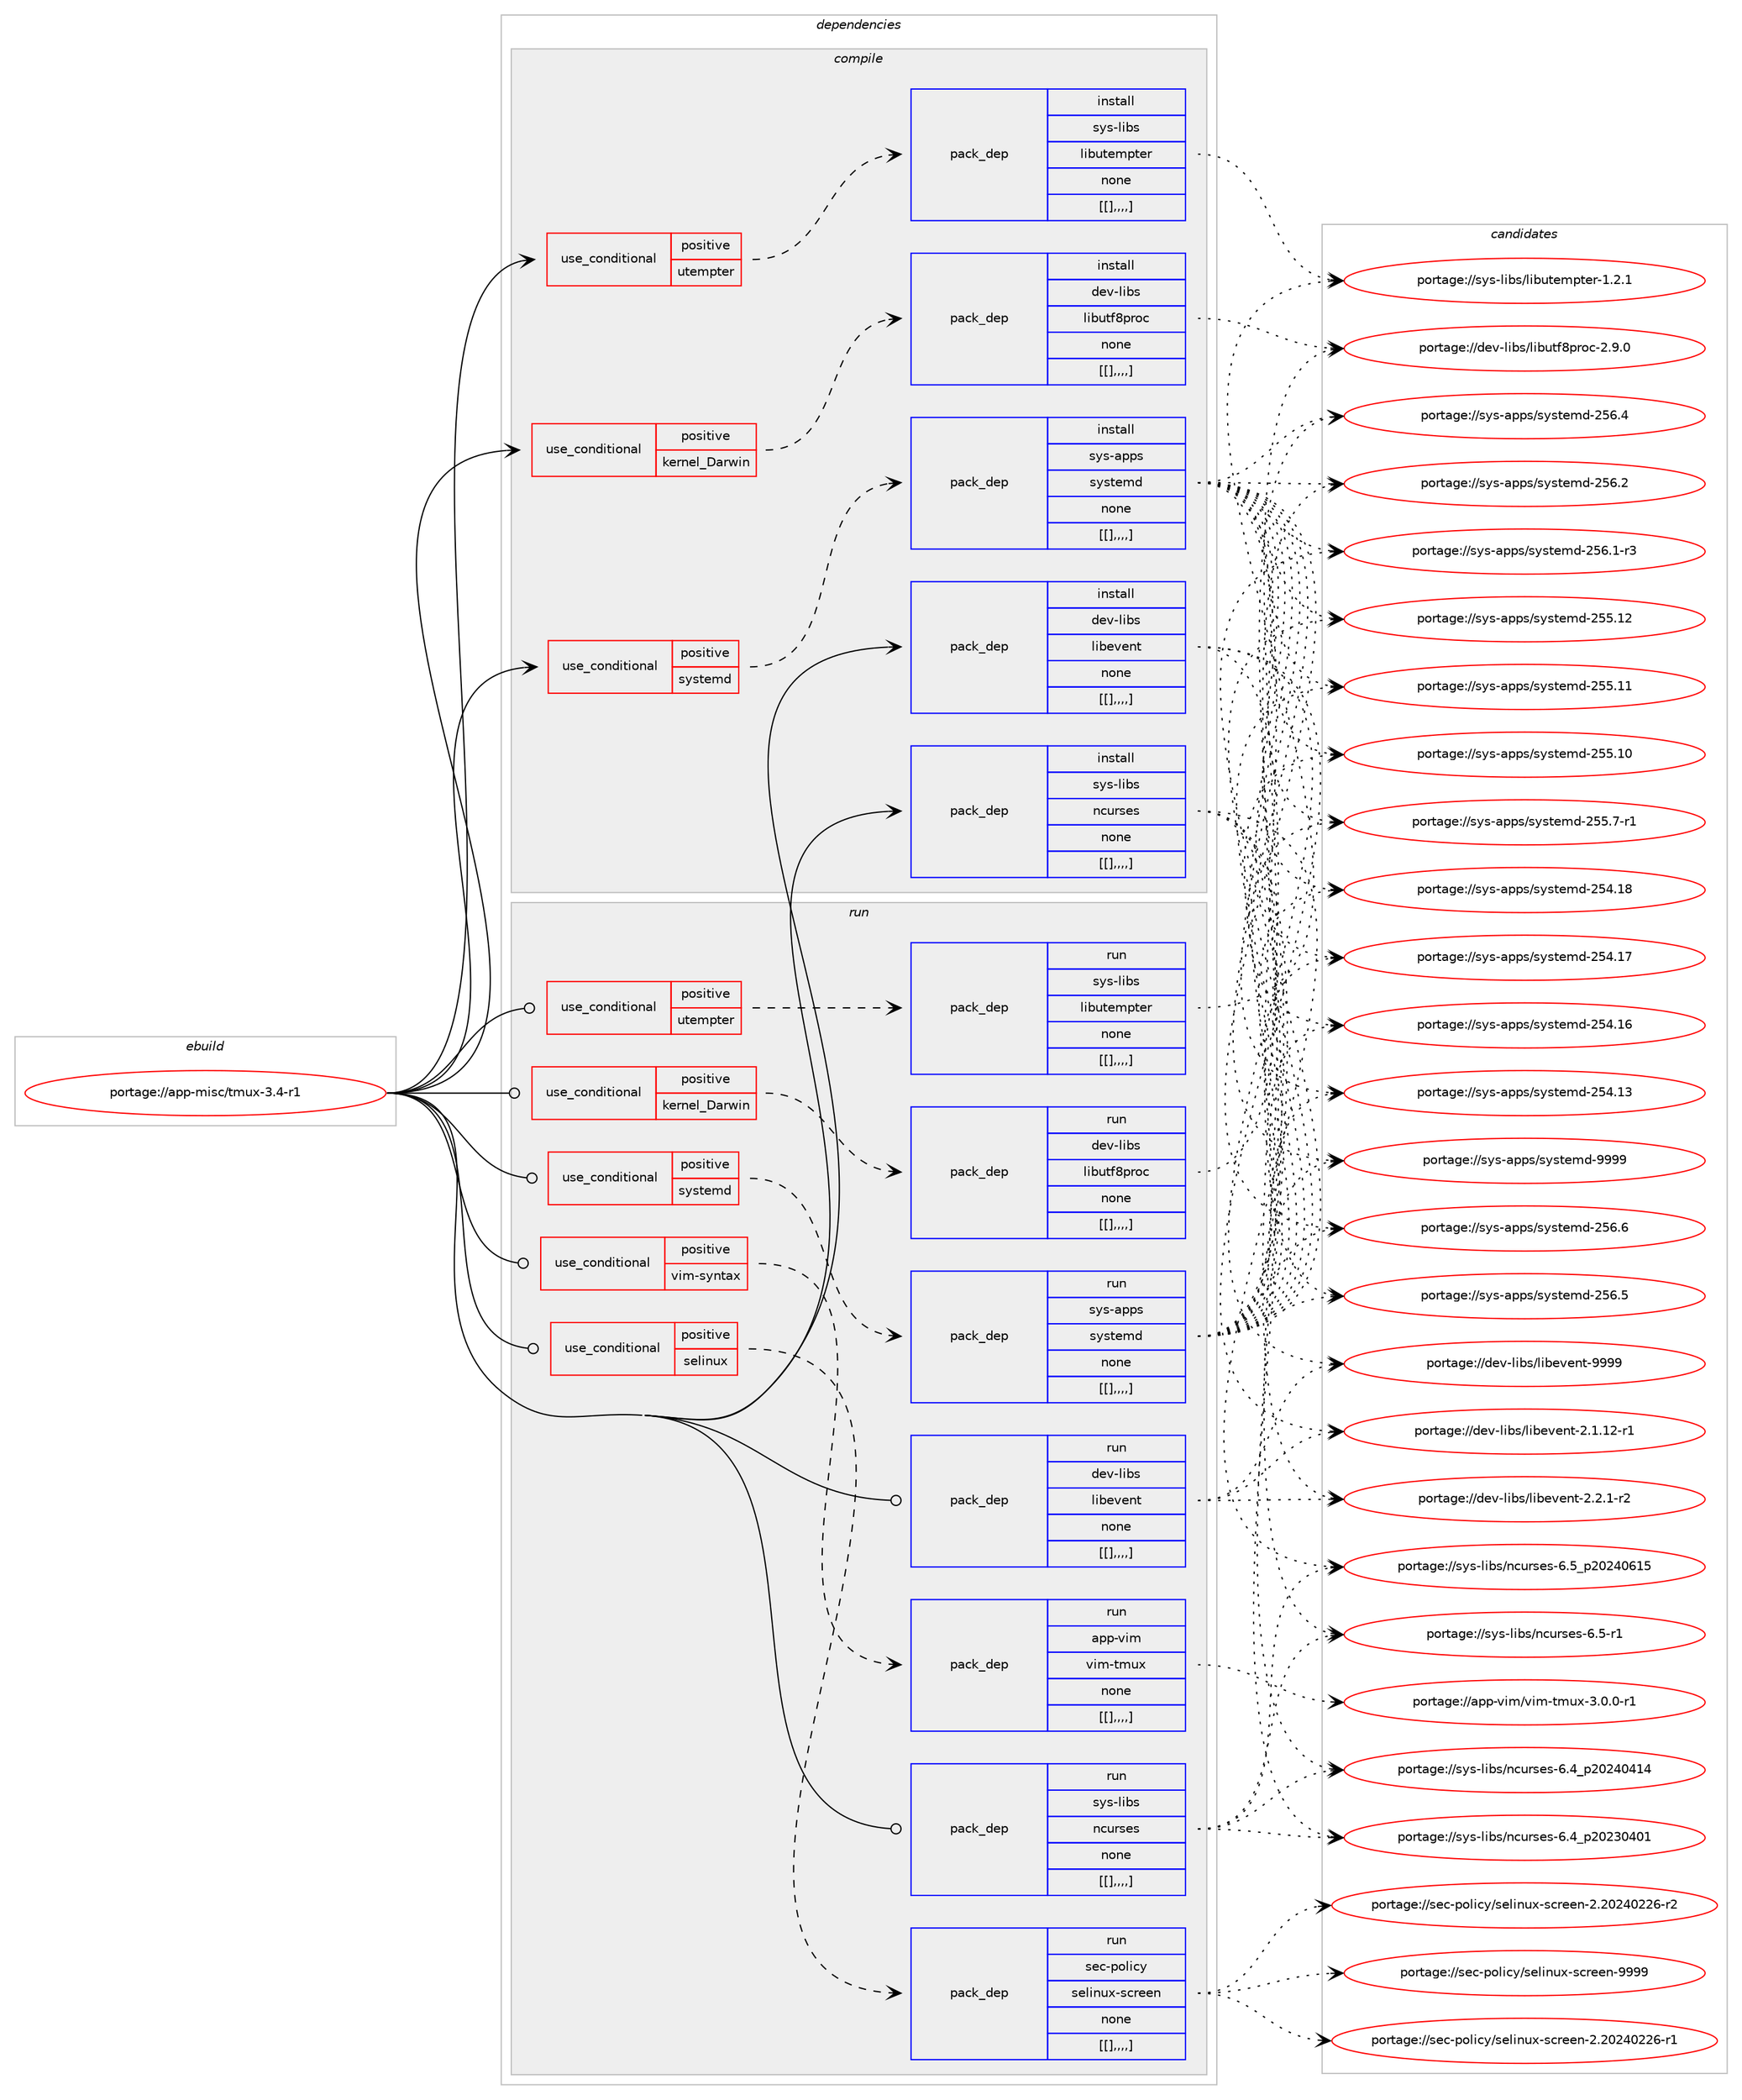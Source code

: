digraph prolog {

# *************
# Graph options
# *************

newrank=true;
concentrate=true;
compound=true;
graph [rankdir=LR,fontname=Helvetica,fontsize=10,ranksep=1.5];#, ranksep=2.5, nodesep=0.2];
edge  [arrowhead=vee];
node  [fontname=Helvetica,fontsize=10];

# **********
# The ebuild
# **********

subgraph cluster_leftcol {
color=gray;
label=<<i>ebuild</i>>;
id [label="portage://app-misc/tmux-3.4-r1", color=red, width=4, href="../app-misc/tmux-3.4-r1.svg"];
}

# ****************
# The dependencies
# ****************

subgraph cluster_midcol {
color=gray;
label=<<i>dependencies</i>>;
subgraph cluster_compile {
fillcolor="#eeeeee";
style=filled;
label=<<i>compile</i>>;
subgraph cond13133 {
dependency44877 [label=<<TABLE BORDER="0" CELLBORDER="1" CELLSPACING="0" CELLPADDING="4"><TR><TD ROWSPAN="3" CELLPADDING="10">use_conditional</TD></TR><TR><TD>positive</TD></TR><TR><TD>kernel_Darwin</TD></TR></TABLE>>, shape=none, color=red];
subgraph pack31344 {
dependency44878 [label=<<TABLE BORDER="0" CELLBORDER="1" CELLSPACING="0" CELLPADDING="4" WIDTH="220"><TR><TD ROWSPAN="6" CELLPADDING="30">pack_dep</TD></TR><TR><TD WIDTH="110">install</TD></TR><TR><TD>dev-libs</TD></TR><TR><TD>libutf8proc</TD></TR><TR><TD>none</TD></TR><TR><TD>[[],,,,]</TD></TR></TABLE>>, shape=none, color=blue];
}
dependency44877:e -> dependency44878:w [weight=20,style="dashed",arrowhead="vee"];
}
id:e -> dependency44877:w [weight=20,style="solid",arrowhead="vee"];
subgraph cond13134 {
dependency44879 [label=<<TABLE BORDER="0" CELLBORDER="1" CELLSPACING="0" CELLPADDING="4"><TR><TD ROWSPAN="3" CELLPADDING="10">use_conditional</TD></TR><TR><TD>positive</TD></TR><TR><TD>systemd</TD></TR></TABLE>>, shape=none, color=red];
subgraph pack31345 {
dependency44880 [label=<<TABLE BORDER="0" CELLBORDER="1" CELLSPACING="0" CELLPADDING="4" WIDTH="220"><TR><TD ROWSPAN="6" CELLPADDING="30">pack_dep</TD></TR><TR><TD WIDTH="110">install</TD></TR><TR><TD>sys-apps</TD></TR><TR><TD>systemd</TD></TR><TR><TD>none</TD></TR><TR><TD>[[],,,,]</TD></TR></TABLE>>, shape=none, color=blue];
}
dependency44879:e -> dependency44880:w [weight=20,style="dashed",arrowhead="vee"];
}
id:e -> dependency44879:w [weight=20,style="solid",arrowhead="vee"];
subgraph cond13135 {
dependency44881 [label=<<TABLE BORDER="0" CELLBORDER="1" CELLSPACING="0" CELLPADDING="4"><TR><TD ROWSPAN="3" CELLPADDING="10">use_conditional</TD></TR><TR><TD>positive</TD></TR><TR><TD>utempter</TD></TR></TABLE>>, shape=none, color=red];
subgraph pack31346 {
dependency44882 [label=<<TABLE BORDER="0" CELLBORDER="1" CELLSPACING="0" CELLPADDING="4" WIDTH="220"><TR><TD ROWSPAN="6" CELLPADDING="30">pack_dep</TD></TR><TR><TD WIDTH="110">install</TD></TR><TR><TD>sys-libs</TD></TR><TR><TD>libutempter</TD></TR><TR><TD>none</TD></TR><TR><TD>[[],,,,]</TD></TR></TABLE>>, shape=none, color=blue];
}
dependency44881:e -> dependency44882:w [weight=20,style="dashed",arrowhead="vee"];
}
id:e -> dependency44881:w [weight=20,style="solid",arrowhead="vee"];
subgraph pack31347 {
dependency44883 [label=<<TABLE BORDER="0" CELLBORDER="1" CELLSPACING="0" CELLPADDING="4" WIDTH="220"><TR><TD ROWSPAN="6" CELLPADDING="30">pack_dep</TD></TR><TR><TD WIDTH="110">install</TD></TR><TR><TD>dev-libs</TD></TR><TR><TD>libevent</TD></TR><TR><TD>none</TD></TR><TR><TD>[[],,,,]</TD></TR></TABLE>>, shape=none, color=blue];
}
id:e -> dependency44883:w [weight=20,style="solid",arrowhead="vee"];
subgraph pack31348 {
dependency44884 [label=<<TABLE BORDER="0" CELLBORDER="1" CELLSPACING="0" CELLPADDING="4" WIDTH="220"><TR><TD ROWSPAN="6" CELLPADDING="30">pack_dep</TD></TR><TR><TD WIDTH="110">install</TD></TR><TR><TD>sys-libs</TD></TR><TR><TD>ncurses</TD></TR><TR><TD>none</TD></TR><TR><TD>[[],,,,]</TD></TR></TABLE>>, shape=none, color=blue];
}
id:e -> dependency44884:w [weight=20,style="solid",arrowhead="vee"];
}
subgraph cluster_compileandrun {
fillcolor="#eeeeee";
style=filled;
label=<<i>compile and run</i>>;
}
subgraph cluster_run {
fillcolor="#eeeeee";
style=filled;
label=<<i>run</i>>;
subgraph cond13136 {
dependency44885 [label=<<TABLE BORDER="0" CELLBORDER="1" CELLSPACING="0" CELLPADDING="4"><TR><TD ROWSPAN="3" CELLPADDING="10">use_conditional</TD></TR><TR><TD>positive</TD></TR><TR><TD>kernel_Darwin</TD></TR></TABLE>>, shape=none, color=red];
subgraph pack31349 {
dependency44886 [label=<<TABLE BORDER="0" CELLBORDER="1" CELLSPACING="0" CELLPADDING="4" WIDTH="220"><TR><TD ROWSPAN="6" CELLPADDING="30">pack_dep</TD></TR><TR><TD WIDTH="110">run</TD></TR><TR><TD>dev-libs</TD></TR><TR><TD>libutf8proc</TD></TR><TR><TD>none</TD></TR><TR><TD>[[],,,,]</TD></TR></TABLE>>, shape=none, color=blue];
}
dependency44885:e -> dependency44886:w [weight=20,style="dashed",arrowhead="vee"];
}
id:e -> dependency44885:w [weight=20,style="solid",arrowhead="odot"];
subgraph cond13137 {
dependency44887 [label=<<TABLE BORDER="0" CELLBORDER="1" CELLSPACING="0" CELLPADDING="4"><TR><TD ROWSPAN="3" CELLPADDING="10">use_conditional</TD></TR><TR><TD>positive</TD></TR><TR><TD>selinux</TD></TR></TABLE>>, shape=none, color=red];
subgraph pack31350 {
dependency44888 [label=<<TABLE BORDER="0" CELLBORDER="1" CELLSPACING="0" CELLPADDING="4" WIDTH="220"><TR><TD ROWSPAN="6" CELLPADDING="30">pack_dep</TD></TR><TR><TD WIDTH="110">run</TD></TR><TR><TD>sec-policy</TD></TR><TR><TD>selinux-screen</TD></TR><TR><TD>none</TD></TR><TR><TD>[[],,,,]</TD></TR></TABLE>>, shape=none, color=blue];
}
dependency44887:e -> dependency44888:w [weight=20,style="dashed",arrowhead="vee"];
}
id:e -> dependency44887:w [weight=20,style="solid",arrowhead="odot"];
subgraph cond13138 {
dependency44889 [label=<<TABLE BORDER="0" CELLBORDER="1" CELLSPACING="0" CELLPADDING="4"><TR><TD ROWSPAN="3" CELLPADDING="10">use_conditional</TD></TR><TR><TD>positive</TD></TR><TR><TD>systemd</TD></TR></TABLE>>, shape=none, color=red];
subgraph pack31351 {
dependency44890 [label=<<TABLE BORDER="0" CELLBORDER="1" CELLSPACING="0" CELLPADDING="4" WIDTH="220"><TR><TD ROWSPAN="6" CELLPADDING="30">pack_dep</TD></TR><TR><TD WIDTH="110">run</TD></TR><TR><TD>sys-apps</TD></TR><TR><TD>systemd</TD></TR><TR><TD>none</TD></TR><TR><TD>[[],,,,]</TD></TR></TABLE>>, shape=none, color=blue];
}
dependency44889:e -> dependency44890:w [weight=20,style="dashed",arrowhead="vee"];
}
id:e -> dependency44889:w [weight=20,style="solid",arrowhead="odot"];
subgraph cond13139 {
dependency44891 [label=<<TABLE BORDER="0" CELLBORDER="1" CELLSPACING="0" CELLPADDING="4"><TR><TD ROWSPAN="3" CELLPADDING="10">use_conditional</TD></TR><TR><TD>positive</TD></TR><TR><TD>utempter</TD></TR></TABLE>>, shape=none, color=red];
subgraph pack31352 {
dependency44892 [label=<<TABLE BORDER="0" CELLBORDER="1" CELLSPACING="0" CELLPADDING="4" WIDTH="220"><TR><TD ROWSPAN="6" CELLPADDING="30">pack_dep</TD></TR><TR><TD WIDTH="110">run</TD></TR><TR><TD>sys-libs</TD></TR><TR><TD>libutempter</TD></TR><TR><TD>none</TD></TR><TR><TD>[[],,,,]</TD></TR></TABLE>>, shape=none, color=blue];
}
dependency44891:e -> dependency44892:w [weight=20,style="dashed",arrowhead="vee"];
}
id:e -> dependency44891:w [weight=20,style="solid",arrowhead="odot"];
subgraph cond13140 {
dependency44893 [label=<<TABLE BORDER="0" CELLBORDER="1" CELLSPACING="0" CELLPADDING="4"><TR><TD ROWSPAN="3" CELLPADDING="10">use_conditional</TD></TR><TR><TD>positive</TD></TR><TR><TD>vim-syntax</TD></TR></TABLE>>, shape=none, color=red];
subgraph pack31353 {
dependency44894 [label=<<TABLE BORDER="0" CELLBORDER="1" CELLSPACING="0" CELLPADDING="4" WIDTH="220"><TR><TD ROWSPAN="6" CELLPADDING="30">pack_dep</TD></TR><TR><TD WIDTH="110">run</TD></TR><TR><TD>app-vim</TD></TR><TR><TD>vim-tmux</TD></TR><TR><TD>none</TD></TR><TR><TD>[[],,,,]</TD></TR></TABLE>>, shape=none, color=blue];
}
dependency44893:e -> dependency44894:w [weight=20,style="dashed",arrowhead="vee"];
}
id:e -> dependency44893:w [weight=20,style="solid",arrowhead="odot"];
subgraph pack31354 {
dependency44895 [label=<<TABLE BORDER="0" CELLBORDER="1" CELLSPACING="0" CELLPADDING="4" WIDTH="220"><TR><TD ROWSPAN="6" CELLPADDING="30">pack_dep</TD></TR><TR><TD WIDTH="110">run</TD></TR><TR><TD>dev-libs</TD></TR><TR><TD>libevent</TD></TR><TR><TD>none</TD></TR><TR><TD>[[],,,,]</TD></TR></TABLE>>, shape=none, color=blue];
}
id:e -> dependency44895:w [weight=20,style="solid",arrowhead="odot"];
subgraph pack31355 {
dependency44896 [label=<<TABLE BORDER="0" CELLBORDER="1" CELLSPACING="0" CELLPADDING="4" WIDTH="220"><TR><TD ROWSPAN="6" CELLPADDING="30">pack_dep</TD></TR><TR><TD WIDTH="110">run</TD></TR><TR><TD>sys-libs</TD></TR><TR><TD>ncurses</TD></TR><TR><TD>none</TD></TR><TR><TD>[[],,,,]</TD></TR></TABLE>>, shape=none, color=blue];
}
id:e -> dependency44896:w [weight=20,style="solid",arrowhead="odot"];
}
}

# **************
# The candidates
# **************

subgraph cluster_choices {
rank=same;
color=gray;
label=<<i>candidates</i>>;

subgraph choice31344 {
color=black;
nodesep=1;
choice100101118451081059811547108105981171161025611211411199455046574648 [label="portage://dev-libs/libutf8proc-2.9.0", color=red, width=4,href="../dev-libs/libutf8proc-2.9.0.svg"];
dependency44878:e -> choice100101118451081059811547108105981171161025611211411199455046574648:w [style=dotted,weight="100"];
}
subgraph choice31345 {
color=black;
nodesep=1;
choice1151211154597112112115471151211151161011091004557575757 [label="portage://sys-apps/systemd-9999", color=red, width=4,href="../sys-apps/systemd-9999.svg"];
choice115121115459711211211547115121115116101109100455053544654 [label="portage://sys-apps/systemd-256.6", color=red, width=4,href="../sys-apps/systemd-256.6.svg"];
choice115121115459711211211547115121115116101109100455053544653 [label="portage://sys-apps/systemd-256.5", color=red, width=4,href="../sys-apps/systemd-256.5.svg"];
choice115121115459711211211547115121115116101109100455053544652 [label="portage://sys-apps/systemd-256.4", color=red, width=4,href="../sys-apps/systemd-256.4.svg"];
choice115121115459711211211547115121115116101109100455053544650 [label="portage://sys-apps/systemd-256.2", color=red, width=4,href="../sys-apps/systemd-256.2.svg"];
choice1151211154597112112115471151211151161011091004550535446494511451 [label="portage://sys-apps/systemd-256.1-r3", color=red, width=4,href="../sys-apps/systemd-256.1-r3.svg"];
choice11512111545971121121154711512111511610110910045505353464950 [label="portage://sys-apps/systemd-255.12", color=red, width=4,href="../sys-apps/systemd-255.12.svg"];
choice11512111545971121121154711512111511610110910045505353464949 [label="portage://sys-apps/systemd-255.11", color=red, width=4,href="../sys-apps/systemd-255.11.svg"];
choice11512111545971121121154711512111511610110910045505353464948 [label="portage://sys-apps/systemd-255.10", color=red, width=4,href="../sys-apps/systemd-255.10.svg"];
choice1151211154597112112115471151211151161011091004550535346554511449 [label="portage://sys-apps/systemd-255.7-r1", color=red, width=4,href="../sys-apps/systemd-255.7-r1.svg"];
choice11512111545971121121154711512111511610110910045505352464956 [label="portage://sys-apps/systemd-254.18", color=red, width=4,href="../sys-apps/systemd-254.18.svg"];
choice11512111545971121121154711512111511610110910045505352464955 [label="portage://sys-apps/systemd-254.17", color=red, width=4,href="../sys-apps/systemd-254.17.svg"];
choice11512111545971121121154711512111511610110910045505352464954 [label="portage://sys-apps/systemd-254.16", color=red, width=4,href="../sys-apps/systemd-254.16.svg"];
choice11512111545971121121154711512111511610110910045505352464951 [label="portage://sys-apps/systemd-254.13", color=red, width=4,href="../sys-apps/systemd-254.13.svg"];
dependency44880:e -> choice1151211154597112112115471151211151161011091004557575757:w [style=dotted,weight="100"];
dependency44880:e -> choice115121115459711211211547115121115116101109100455053544654:w [style=dotted,weight="100"];
dependency44880:e -> choice115121115459711211211547115121115116101109100455053544653:w [style=dotted,weight="100"];
dependency44880:e -> choice115121115459711211211547115121115116101109100455053544652:w [style=dotted,weight="100"];
dependency44880:e -> choice115121115459711211211547115121115116101109100455053544650:w [style=dotted,weight="100"];
dependency44880:e -> choice1151211154597112112115471151211151161011091004550535446494511451:w [style=dotted,weight="100"];
dependency44880:e -> choice11512111545971121121154711512111511610110910045505353464950:w [style=dotted,weight="100"];
dependency44880:e -> choice11512111545971121121154711512111511610110910045505353464949:w [style=dotted,weight="100"];
dependency44880:e -> choice11512111545971121121154711512111511610110910045505353464948:w [style=dotted,weight="100"];
dependency44880:e -> choice1151211154597112112115471151211151161011091004550535346554511449:w [style=dotted,weight="100"];
dependency44880:e -> choice11512111545971121121154711512111511610110910045505352464956:w [style=dotted,weight="100"];
dependency44880:e -> choice11512111545971121121154711512111511610110910045505352464955:w [style=dotted,weight="100"];
dependency44880:e -> choice11512111545971121121154711512111511610110910045505352464954:w [style=dotted,weight="100"];
dependency44880:e -> choice11512111545971121121154711512111511610110910045505352464951:w [style=dotted,weight="100"];
}
subgraph choice31346 {
color=black;
nodesep=1;
choice11512111545108105981154710810598117116101109112116101114454946504649 [label="portage://sys-libs/libutempter-1.2.1", color=red, width=4,href="../sys-libs/libutempter-1.2.1.svg"];
dependency44882:e -> choice11512111545108105981154710810598117116101109112116101114454946504649:w [style=dotted,weight="100"];
}
subgraph choice31347 {
color=black;
nodesep=1;
choice100101118451081059811547108105981011181011101164557575757 [label="portage://dev-libs/libevent-9999", color=red, width=4,href="../dev-libs/libevent-9999.svg"];
choice100101118451081059811547108105981011181011101164550465046494511450 [label="portage://dev-libs/libevent-2.2.1-r2", color=red, width=4,href="../dev-libs/libevent-2.2.1-r2.svg"];
choice10010111845108105981154710810598101118101110116455046494649504511449 [label="portage://dev-libs/libevent-2.1.12-r1", color=red, width=4,href="../dev-libs/libevent-2.1.12-r1.svg"];
dependency44883:e -> choice100101118451081059811547108105981011181011101164557575757:w [style=dotted,weight="100"];
dependency44883:e -> choice100101118451081059811547108105981011181011101164550465046494511450:w [style=dotted,weight="100"];
dependency44883:e -> choice10010111845108105981154710810598101118101110116455046494649504511449:w [style=dotted,weight="100"];
}
subgraph choice31348 {
color=black;
nodesep=1;
choice1151211154510810598115471109911711411510111545544653951125048505248544953 [label="portage://sys-libs/ncurses-6.5_p20240615", color=red, width=4,href="../sys-libs/ncurses-6.5_p20240615.svg"];
choice11512111545108105981154711099117114115101115455446534511449 [label="portage://sys-libs/ncurses-6.5-r1", color=red, width=4,href="../sys-libs/ncurses-6.5-r1.svg"];
choice1151211154510810598115471109911711411510111545544652951125048505248524952 [label="portage://sys-libs/ncurses-6.4_p20240414", color=red, width=4,href="../sys-libs/ncurses-6.4_p20240414.svg"];
choice1151211154510810598115471109911711411510111545544652951125048505148524849 [label="portage://sys-libs/ncurses-6.4_p20230401", color=red, width=4,href="../sys-libs/ncurses-6.4_p20230401.svg"];
dependency44884:e -> choice1151211154510810598115471109911711411510111545544653951125048505248544953:w [style=dotted,weight="100"];
dependency44884:e -> choice11512111545108105981154711099117114115101115455446534511449:w [style=dotted,weight="100"];
dependency44884:e -> choice1151211154510810598115471109911711411510111545544652951125048505248524952:w [style=dotted,weight="100"];
dependency44884:e -> choice1151211154510810598115471109911711411510111545544652951125048505148524849:w [style=dotted,weight="100"];
}
subgraph choice31349 {
color=black;
nodesep=1;
choice100101118451081059811547108105981171161025611211411199455046574648 [label="portage://dev-libs/libutf8proc-2.9.0", color=red, width=4,href="../dev-libs/libutf8proc-2.9.0.svg"];
dependency44886:e -> choice100101118451081059811547108105981171161025611211411199455046574648:w [style=dotted,weight="100"];
}
subgraph choice31350 {
color=black;
nodesep=1;
choice1151019945112111108105991214711510110810511011712045115991141011011104557575757 [label="portage://sec-policy/selinux-screen-9999", color=red, width=4,href="../sec-policy/selinux-screen-9999.svg"];
choice11510199451121111081059912147115101108105110117120451159911410110111045504650485052485050544511450 [label="portage://sec-policy/selinux-screen-2.20240226-r2", color=red, width=4,href="../sec-policy/selinux-screen-2.20240226-r2.svg"];
choice11510199451121111081059912147115101108105110117120451159911410110111045504650485052485050544511449 [label="portage://sec-policy/selinux-screen-2.20240226-r1", color=red, width=4,href="../sec-policy/selinux-screen-2.20240226-r1.svg"];
dependency44888:e -> choice1151019945112111108105991214711510110810511011712045115991141011011104557575757:w [style=dotted,weight="100"];
dependency44888:e -> choice11510199451121111081059912147115101108105110117120451159911410110111045504650485052485050544511450:w [style=dotted,weight="100"];
dependency44888:e -> choice11510199451121111081059912147115101108105110117120451159911410110111045504650485052485050544511449:w [style=dotted,weight="100"];
}
subgraph choice31351 {
color=black;
nodesep=1;
choice1151211154597112112115471151211151161011091004557575757 [label="portage://sys-apps/systemd-9999", color=red, width=4,href="../sys-apps/systemd-9999.svg"];
choice115121115459711211211547115121115116101109100455053544654 [label="portage://sys-apps/systemd-256.6", color=red, width=4,href="../sys-apps/systemd-256.6.svg"];
choice115121115459711211211547115121115116101109100455053544653 [label="portage://sys-apps/systemd-256.5", color=red, width=4,href="../sys-apps/systemd-256.5.svg"];
choice115121115459711211211547115121115116101109100455053544652 [label="portage://sys-apps/systemd-256.4", color=red, width=4,href="../sys-apps/systemd-256.4.svg"];
choice115121115459711211211547115121115116101109100455053544650 [label="portage://sys-apps/systemd-256.2", color=red, width=4,href="../sys-apps/systemd-256.2.svg"];
choice1151211154597112112115471151211151161011091004550535446494511451 [label="portage://sys-apps/systemd-256.1-r3", color=red, width=4,href="../sys-apps/systemd-256.1-r3.svg"];
choice11512111545971121121154711512111511610110910045505353464950 [label="portage://sys-apps/systemd-255.12", color=red, width=4,href="../sys-apps/systemd-255.12.svg"];
choice11512111545971121121154711512111511610110910045505353464949 [label="portage://sys-apps/systemd-255.11", color=red, width=4,href="../sys-apps/systemd-255.11.svg"];
choice11512111545971121121154711512111511610110910045505353464948 [label="portage://sys-apps/systemd-255.10", color=red, width=4,href="../sys-apps/systemd-255.10.svg"];
choice1151211154597112112115471151211151161011091004550535346554511449 [label="portage://sys-apps/systemd-255.7-r1", color=red, width=4,href="../sys-apps/systemd-255.7-r1.svg"];
choice11512111545971121121154711512111511610110910045505352464956 [label="portage://sys-apps/systemd-254.18", color=red, width=4,href="../sys-apps/systemd-254.18.svg"];
choice11512111545971121121154711512111511610110910045505352464955 [label="portage://sys-apps/systemd-254.17", color=red, width=4,href="../sys-apps/systemd-254.17.svg"];
choice11512111545971121121154711512111511610110910045505352464954 [label="portage://sys-apps/systemd-254.16", color=red, width=4,href="../sys-apps/systemd-254.16.svg"];
choice11512111545971121121154711512111511610110910045505352464951 [label="portage://sys-apps/systemd-254.13", color=red, width=4,href="../sys-apps/systemd-254.13.svg"];
dependency44890:e -> choice1151211154597112112115471151211151161011091004557575757:w [style=dotted,weight="100"];
dependency44890:e -> choice115121115459711211211547115121115116101109100455053544654:w [style=dotted,weight="100"];
dependency44890:e -> choice115121115459711211211547115121115116101109100455053544653:w [style=dotted,weight="100"];
dependency44890:e -> choice115121115459711211211547115121115116101109100455053544652:w [style=dotted,weight="100"];
dependency44890:e -> choice115121115459711211211547115121115116101109100455053544650:w [style=dotted,weight="100"];
dependency44890:e -> choice1151211154597112112115471151211151161011091004550535446494511451:w [style=dotted,weight="100"];
dependency44890:e -> choice11512111545971121121154711512111511610110910045505353464950:w [style=dotted,weight="100"];
dependency44890:e -> choice11512111545971121121154711512111511610110910045505353464949:w [style=dotted,weight="100"];
dependency44890:e -> choice11512111545971121121154711512111511610110910045505353464948:w [style=dotted,weight="100"];
dependency44890:e -> choice1151211154597112112115471151211151161011091004550535346554511449:w [style=dotted,weight="100"];
dependency44890:e -> choice11512111545971121121154711512111511610110910045505352464956:w [style=dotted,weight="100"];
dependency44890:e -> choice11512111545971121121154711512111511610110910045505352464955:w [style=dotted,weight="100"];
dependency44890:e -> choice11512111545971121121154711512111511610110910045505352464954:w [style=dotted,weight="100"];
dependency44890:e -> choice11512111545971121121154711512111511610110910045505352464951:w [style=dotted,weight="100"];
}
subgraph choice31352 {
color=black;
nodesep=1;
choice11512111545108105981154710810598117116101109112116101114454946504649 [label="portage://sys-libs/libutempter-1.2.1", color=red, width=4,href="../sys-libs/libutempter-1.2.1.svg"];
dependency44892:e -> choice11512111545108105981154710810598117116101109112116101114454946504649:w [style=dotted,weight="100"];
}
subgraph choice31353 {
color=black;
nodesep=1;
choice971121124511810510947118105109451161091171204551464846484511449 [label="portage://app-vim/vim-tmux-3.0.0-r1", color=red, width=4,href="../app-vim/vim-tmux-3.0.0-r1.svg"];
dependency44894:e -> choice971121124511810510947118105109451161091171204551464846484511449:w [style=dotted,weight="100"];
}
subgraph choice31354 {
color=black;
nodesep=1;
choice100101118451081059811547108105981011181011101164557575757 [label="portage://dev-libs/libevent-9999", color=red, width=4,href="../dev-libs/libevent-9999.svg"];
choice100101118451081059811547108105981011181011101164550465046494511450 [label="portage://dev-libs/libevent-2.2.1-r2", color=red, width=4,href="../dev-libs/libevent-2.2.1-r2.svg"];
choice10010111845108105981154710810598101118101110116455046494649504511449 [label="portage://dev-libs/libevent-2.1.12-r1", color=red, width=4,href="../dev-libs/libevent-2.1.12-r1.svg"];
dependency44895:e -> choice100101118451081059811547108105981011181011101164557575757:w [style=dotted,weight="100"];
dependency44895:e -> choice100101118451081059811547108105981011181011101164550465046494511450:w [style=dotted,weight="100"];
dependency44895:e -> choice10010111845108105981154710810598101118101110116455046494649504511449:w [style=dotted,weight="100"];
}
subgraph choice31355 {
color=black;
nodesep=1;
choice1151211154510810598115471109911711411510111545544653951125048505248544953 [label="portage://sys-libs/ncurses-6.5_p20240615", color=red, width=4,href="../sys-libs/ncurses-6.5_p20240615.svg"];
choice11512111545108105981154711099117114115101115455446534511449 [label="portage://sys-libs/ncurses-6.5-r1", color=red, width=4,href="../sys-libs/ncurses-6.5-r1.svg"];
choice1151211154510810598115471109911711411510111545544652951125048505248524952 [label="portage://sys-libs/ncurses-6.4_p20240414", color=red, width=4,href="../sys-libs/ncurses-6.4_p20240414.svg"];
choice1151211154510810598115471109911711411510111545544652951125048505148524849 [label="portage://sys-libs/ncurses-6.4_p20230401", color=red, width=4,href="../sys-libs/ncurses-6.4_p20230401.svg"];
dependency44896:e -> choice1151211154510810598115471109911711411510111545544653951125048505248544953:w [style=dotted,weight="100"];
dependency44896:e -> choice11512111545108105981154711099117114115101115455446534511449:w [style=dotted,weight="100"];
dependency44896:e -> choice1151211154510810598115471109911711411510111545544652951125048505248524952:w [style=dotted,weight="100"];
dependency44896:e -> choice1151211154510810598115471109911711411510111545544652951125048505148524849:w [style=dotted,weight="100"];
}
}

}
